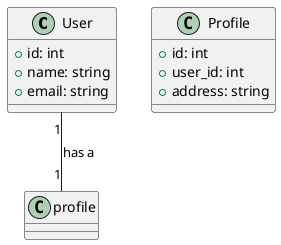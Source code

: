 ' relasi one to one antara user dan profiles
@startuml 
    class User {
        +id: int
        +name: string 
        +email: string


    }
    class Profile {
        +id: int
        +user_id: int
        +address: string
    }
User "1"--"1" profile : has a
@enduml



